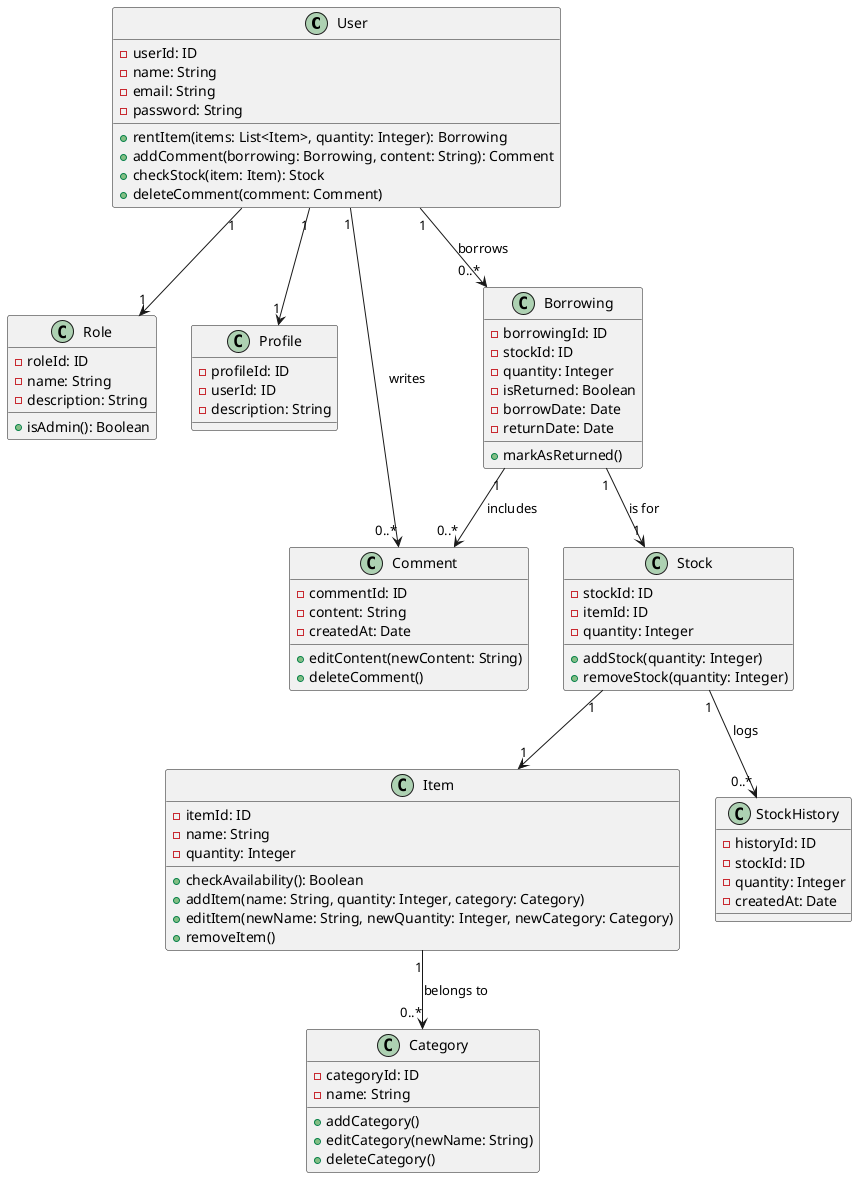 @startuml domain-model

class User {
  - userId: ID
  - name: String
  - email: String
  - password: String
  + rentItem(items: List<Item>, quantity: Integer): Borrowing
  + addComment(borrowing: Borrowing, content: String): Comment
  + checkStock(item: Item): Stock
  + deleteComment(comment: Comment)
}

class Role {
  - roleId: ID
  - name: String
  - description: String
  + isAdmin(): Boolean
}

class Profile {
  - profileId: ID
  - userId: ID
  - description: String
}

class Comment {
  - commentId: ID
  - content: String
  - createdAt: Date
  + editContent(newContent: String)
  + deleteComment()
}

class Item {
  - itemId: ID
  - name: String
  - quantity: Integer
  + checkAvailability(): Boolean
  + addItem(name: String, quantity: Integer, category: Category)
  + editItem(newName: String, newQuantity: Integer, newCategory: Category)
  + removeItem()
}

class Category {
  - categoryId: ID
  - name: String
  + addCategory()
  + editCategory(newName: String)
  + deleteCategory()
}

class Stock {
  - stockId: ID
  - itemId: ID
  - quantity: Integer
  + addStock(quantity: Integer)
  + removeStock(quantity: Integer)
}

class StockHistory {
  - historyId: ID
  - stockId: ID
  - quantity: Integer
  - createdAt: Date
}

class Borrowing {
  - borrowingId: ID
  - stockId: ID
  - quantity: Integer
  - isReturned: Boolean
  - borrowDate: Date
  - returnDate: Date
  + markAsReturned()
}

User "1" --> "1" Role
User "1" --> "1" Profile
User "1" --> "0..*" Borrowing : borrows
User "1" --> "0..*" Comment : writes
Borrowing "1" --> "1" Stock : is for
Borrowing "1" --> "0..*" Comment : includes
Stock "1" --> "1" Item
Item "1" --> "0..*" Category : belongs to
Stock "1" --> "0..*" StockHistory : logs

@enduml
